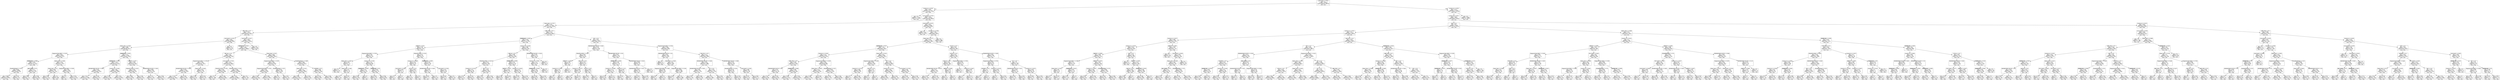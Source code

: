 digraph Tree {
node [shape=box] ;
0 [label="stick_level2 <= 0.614\ngini = 0.5\nsamples = 280896\nvalue = [140192, 140704]\nclass = pos"] ;
1 [label="recency_m <= 0.039\ngini = 0.362\nsamples = 157573\nvalue = [120169, 37404]\nclass = neg"] ;
0 -> 1 [labeldistance=2.5, labelangle=45, headlabel="True"] ;
2 [label="gini = 0.0\nsamples = 12104\nvalue = [0, 12104]\nclass = pos"] ;
1 -> 2 ;
3 [label="cust_group2 <= 0.479\ngini = 0.287\nsamples = 145469\nvalue = [120169, 25300]\nclass = neg"] ;
1 -> 3 ;
4 [label="illness_desc <= 0.735\ngini = 0.231\nsamples = 127260\nvalue = [110324, 16936]\nclass = neg"] ;
3 -> 4 ;
5 [label="被保人年收 <= 0.5\ngini = 0.202\nsamples = 122337\nvalue = [108395, 13942]\nclass = neg"] ;
4 -> 5 ;
6 [label="stick_level2 <= 0.357\ngini = 0.097\nsamples = 66280\nvalue = [62880, 3400]\nclass = neg"] ;
5 -> 6 ;
7 [label="illness_desc <= 0.429\ngini = 0.096\nsamples = 66227\nvalue = [62880, 3347]\nclass = neg"] ;
6 -> 7 ;
8 [label="DiagnosisCode_DESC <= 0.476\ngini = 0.054\nsamples = 29162\nvalue = [28351, 811]\nclass = neg"] ;
7 -> 8 ;
9 [label="累積理賠金額 <= 0.089\ngini = 0.045\nsamples = 27772\nvalue = [27138, 634]\nclass = neg"] ;
8 -> 9 ;
10 [label="BundleSubtype2 <= 0.51\ngini = 0.039\nsamples = 26696\nvalue = [26163, 533]\nclass = neg"] ;
9 -> 10 ;
11 [label="gini = 0.038\nsamples = 26668\nvalue = [26147, 521]\nclass = neg"] ;
10 -> 11 ;
12 [label="gini = 0.49\nsamples = 28\nvalue = [16, 12]\nclass = neg"] ;
10 -> 12 ;
13 [label="被保人總資產 <= 0.5\ngini = 0.17\nsamples = 1076\nvalue = [975, 101]\nclass = neg"] ;
9 -> 13 ;
14 [label="gini = 0.086\nsamples = 713\nvalue = [681, 32]\nclass = neg"] ;
13 -> 14 ;
15 [label="gini = 0.308\nsamples = 363\nvalue = [294, 69]\nclass = neg"] ;
13 -> 15 ;
16 [label="illness_desc <= 0.398\ngini = 0.222\nsamples = 1390\nvalue = [1213, 177]\nclass = neg"] ;
8 -> 16 ;
17 [label="illness_desc <= 0.3\ngini = 0.484\nsamples = 307\nvalue = [181, 126]\nclass = neg"] ;
16 -> 17 ;
18 [label="gini = 0.296\nsamples = 221\nvalue = [181, 40]\nclass = neg"] ;
17 -> 18 ;
19 [label="gini = 0.0\nsamples = 86\nvalue = [0, 86]\nclass = pos"] ;
17 -> 19 ;
20 [label="DiagnosisCode_DESC <= 0.559\ngini = 0.09\nsamples = 1083\nvalue = [1032, 51]\nclass = neg"] ;
16 -> 20 ;
21 [label="gini = 0.0\nsamples = 7\nvalue = [0, 7]\nclass = pos"] ;
20 -> 21 ;
22 [label="gini = 0.078\nsamples = 1076\nvalue = [1032, 44]\nclass = neg"] ;
20 -> 22 ;
23 [label="累積理賠金額 <= 0.052\ngini = 0.127\nsamples = 37065\nvalue = [34529, 2536]\nclass = neg"] ;
7 -> 23 ;
24 [label="累積理賠金額 <= 0.001\ngini = 0.114\nsamples = 34736\nvalue = [32626, 2110]\nclass = neg"] ;
23 -> 24 ;
25 [label="REIMBURSED_YR_TW <= 0.001\ngini = 0.161\nsamples = 14051\nvalue = [12809, 1242]\nclass = neg"] ;
24 -> 25 ;
26 [label="gini = 0.147\nsamples = 13536\nvalue = [12451, 1085]\nclass = neg"] ;
25 -> 26 ;
27 [label="gini = 0.424\nsamples = 515\nvalue = [358, 157]\nclass = neg"] ;
25 -> 27 ;
28 [label="recency_m <= 0.295\ngini = 0.08\nsamples = 20685\nvalue = [19817, 868]\nclass = neg"] ;
24 -> 28 ;
29 [label="gini = 0.138\nsamples = 7329\nvalue = [6783, 546]\nclass = neg"] ;
28 -> 29 ;
30 [label="gini = 0.047\nsamples = 13356\nvalue = [13034, 322]\nclass = neg"] ;
28 -> 30 ;
31 [label="結案月份 <= 0.54\ngini = 0.299\nsamples = 2329\nvalue = [1903, 426]\nclass = neg"] ;
23 -> 31 ;
32 [label="WEALTH_LEVEL <= 0.427\ngini = 0.183\nsamples = 1879\nvalue = [1688, 191]\nclass = neg"] ;
31 -> 32 ;
33 [label="gini = 0.066\nsamples = 1054\nvalue = [1018, 36]\nclass = neg"] ;
32 -> 33 ;
34 [label="gini = 0.305\nsamples = 825\nvalue = [670, 155]\nclass = neg"] ;
32 -> 34 ;
35 [label="REIMBURSED_YR_TW <= 0.001\ngini = 0.499\nsamples = 450\nvalue = [215, 235]\nclass = pos"] ;
31 -> 35 ;
36 [label="gini = 0.23\nsamples = 143\nvalue = [19, 124]\nclass = pos"] ;
35 -> 36 ;
37 [label="gini = 0.462\nsamples = 307\nvalue = [196, 111]\nclass = neg"] ;
35 -> 37 ;
38 [label="gini = 0.0\nsamples = 53\nvalue = [0, 53]\nclass = pos"] ;
6 -> 38 ;
39 [label="stick_level2 <= 0.357\ngini = 0.305\nsamples = 56057\nvalue = [45515, 10542]\nclass = neg"] ;
5 -> 39 ;
40 [label="累積理賠金額 <= 0.022\ngini = 0.297\nsamples = 55604\nvalue = [45515, 10089]\nclass = neg"] ;
39 -> 40 ;
41 [label="REG_his <= 0.5\ngini = 0.26\nsamples = 46617\nvalue = [39448, 7169]\nclass = neg"] ;
40 -> 41 ;
42 [label="DiagnosisCode_DESC <= 0.704\ngini = 0.164\nsamples = 17452\nvalue = [15881, 1571]\nclass = neg"] ;
41 -> 42 ;
43 [label="REIMBURSED_YR_TW <= 0.018\ngini = 0.158\nsamples = 17266\nvalue = [15769, 1497]\nclass = neg"] ;
42 -> 43 ;
44 [label="gini = 0.154\nsamples = 17104\nvalue = [15666, 1438]\nclass = neg"] ;
43 -> 44 ;
45 [label="gini = 0.463\nsamples = 162\nvalue = [103, 59]\nclass = neg"] ;
43 -> 45 ;
46 [label="illness_desc <= 0.428\ngini = 0.479\nsamples = 186\nvalue = [112, 74]\nclass = neg"] ;
42 -> 46 ;
47 [label="gini = 0.306\nsamples = 122\nvalue = [99, 23]\nclass = neg"] ;
46 -> 47 ;
48 [label="gini = 0.324\nsamples = 64\nvalue = [13, 51]\nclass = pos"] ;
46 -> 48 ;
49 [label="cust_group2 <= 0.216\ngini = 0.31\nsamples = 29165\nvalue = [23567, 5598]\nclass = neg"] ;
41 -> 49 ;
50 [label="WEALTH_LEVEL <= 0.56\ngini = 0.191\nsamples = 9332\nvalue = [8333, 999]\nclass = neg"] ;
49 -> 50 ;
51 [label="gini = 0.0\nsamples = 149\nvalue = [0, 149]\nclass = pos"] ;
50 -> 51 ;
52 [label="gini = 0.168\nsamples = 9183\nvalue = [8333, 850]\nclass = neg"] ;
50 -> 52 ;
53 [label="WEALTH_LEVEL <= 0.56\ngini = 0.356\nsamples = 19833\nvalue = [15234, 4599]\nclass = neg"] ;
49 -> 53 ;
54 [label="gini = 0.32\nsamples = 19042\nvalue = [15234, 3808]\nclass = neg"] ;
53 -> 54 ;
55 [label="gini = 0.0\nsamples = 791\nvalue = [0, 791]\nclass = pos"] ;
53 -> 55 ;
56 [label="illness_desc <= 0.43\ngini = 0.439\nsamples = 8987\nvalue = [6067, 2920]\nclass = neg"] ;
40 -> 56 ;
57 [label="DiagnosisCode_DESC <= 0.476\ngini = 0.302\nsamples = 4033\nvalue = [3287, 746]\nclass = neg"] ;
56 -> 57 ;
58 [label="DiagnosisCode_DESC <= 0.45\ngini = 0.28\nsamples = 3924\nvalue = [3263, 661]\nclass = neg"] ;
57 -> 58 ;
59 [label="gini = 0.163\nsamples = 2078\nvalue = [1892, 186]\nclass = neg"] ;
58 -> 59 ;
60 [label="gini = 0.382\nsamples = 1846\nvalue = [1371, 475]\nclass = neg"] ;
58 -> 60 ;
61 [label="BundleSubtype2 <= 0.51\ngini = 0.343\nsamples = 109\nvalue = [24, 85]\nclass = pos"] ;
57 -> 61 ;
62 [label="gini = 0.0\nsamples = 67\nvalue = [0, 67]\nclass = pos"] ;
61 -> 62 ;
63 [label="gini = 0.49\nsamples = 42\nvalue = [24, 18]\nclass = neg"] ;
61 -> 63 ;
64 [label="BundleSubtype2 <= 0.499\ngini = 0.493\nsamples = 4954\nvalue = [2780, 2174]\nclass = neg"] ;
56 -> 64 ;
65 [label="illness_desc <= 0.52\ngini = 0.5\nsamples = 3969\nvalue = [2033, 1936]\nclass = neg"] ;
64 -> 65 ;
66 [label="gini = 0.491\nsamples = 3347\nvalue = [1902, 1445]\nclass = neg"] ;
65 -> 66 ;
67 [label="gini = 0.333\nsamples = 622\nvalue = [131, 491]\nclass = pos"] ;
65 -> 67 ;
68 [label="GENDER <= 0.5\ngini = 0.366\nsamples = 985\nvalue = [747, 238]\nclass = neg"] ;
64 -> 68 ;
69 [label="gini = 0.232\nsamples = 499\nvalue = [432, 67]\nclass = neg"] ;
68 -> 69 ;
70 [label="gini = 0.456\nsamples = 486\nvalue = [315, 171]\nclass = neg"] ;
68 -> 70 ;
71 [label="gini = 0.0\nsamples = 453\nvalue = [0, 453]\nclass = pos"] ;
39 -> 71 ;
72 [label="被保人年收 <= 0.5\ngini = 0.477\nsamples = 4923\nvalue = [1929, 2994]\nclass = pos"] ;
4 -> 72 ;
73 [label="累積理賠金額 <= 0.007\ngini = 0.418\nsamples = 1599\nvalue = [1123, 476]\nclass = neg"] ;
72 -> 73 ;
74 [label="結案月份 <= 0.54\ngini = 0.192\nsamples = 752\nvalue = [671, 81]\nclass = neg"] ;
73 -> 74 ;
75 [label="DiagnosisCode_DESC <= 0.704\ngini = 0.138\nsamples = 671\nvalue = [621, 50]\nclass = neg"] ;
74 -> 75 ;
76 [label="illness_desc <= 0.815\ngini = 0.494\nsamples = 27\nvalue = [15, 12]\nclass = neg"] ;
75 -> 76 ;
77 [label="gini = 0.0\nsamples = 12\nvalue = [12, 0]\nclass = neg"] ;
76 -> 77 ;
78 [label="illness_desc <= 0.86\ngini = 0.32\nsamples = 15\nvalue = [3, 12]\nclass = pos"] ;
76 -> 78 ;
79 [label="gini = 0.0\nsamples = 10\nvalue = [0, 10]\nclass = pos"] ;
78 -> 79 ;
80 [label="gini = 0.48\nsamples = 5\nvalue = [3, 2]\nclass = neg"] ;
78 -> 80 ;
81 [label="recency_m <= 0.156\ngini = 0.111\nsamples = 644\nvalue = [606, 38]\nclass = neg"] ;
75 -> 81 ;
82 [label="累積理賠金額 <= 0.007\ngini = 0.251\nsamples = 170\nvalue = [145, 25]\nclass = neg"] ;
81 -> 82 ;
83 [label="gini = 0.244\nsamples = 169\nvalue = [145, 24]\nclass = neg"] ;
82 -> 83 ;
84 [label="gini = 0.0\nsamples = 1\nvalue = [0, 1]\nclass = pos"] ;
82 -> 84 ;
85 [label="累積理賠金額 <= 0.0\ngini = 0.053\nsamples = 474\nvalue = [461, 13]\nclass = neg"] ;
81 -> 85 ;
86 [label="gini = 0.204\nsamples = 26\nvalue = [23, 3]\nclass = neg"] ;
85 -> 86 ;
87 [label="gini = 0.044\nsamples = 448\nvalue = [438, 10]\nclass = neg"] ;
85 -> 87 ;
88 [label="WEALTH_LEVEL <= 0.322\ngini = 0.472\nsamples = 81\nvalue = [50, 31]\nclass = neg"] ;
74 -> 88 ;
89 [label="recency_m <= 0.049\ngini = 0.145\nsamples = 38\nvalue = [35, 3]\nclass = neg"] ;
88 -> 89 ;
90 [label="stick_level2 <= 0.281\ngini = 0.444\nsamples = 3\nvalue = [1, 2]\nclass = pos"] ;
89 -> 90 ;
91 [label="gini = 0.0\nsamples = 2\nvalue = [0, 2]\nclass = pos"] ;
90 -> 91 ;
92 [label="gini = 0.0\nsamples = 1\nvalue = [1, 0]\nclass = neg"] ;
90 -> 92 ;
93 [label="ILP_his <= 0.5\ngini = 0.056\nsamples = 35\nvalue = [34, 1]\nclass = neg"] ;
89 -> 93 ;
94 [label="gini = 0.0\nsamples = 30\nvalue = [30, 0]\nclass = neg"] ;
93 -> 94 ;
95 [label="gini = 0.32\nsamples = 5\nvalue = [4, 1]\nclass = neg"] ;
93 -> 95 ;
96 [label="累積理賠金額 <= 0.005\ngini = 0.454\nsamples = 43\nvalue = [15, 28]\nclass = pos"] ;
88 -> 96 ;
97 [label="REIMBURSED_YR_TW <= 0.001\ngini = 0.26\nsamples = 13\nvalue = [11, 2]\nclass = neg"] ;
96 -> 97 ;
98 [label="gini = 0.444\nsamples = 3\nvalue = [1, 2]\nclass = pos"] ;
97 -> 98 ;
99 [label="gini = 0.0\nsamples = 10\nvalue = [10, 0]\nclass = neg"] ;
97 -> 99 ;
100 [label="stick_level2 <= 0.236\ngini = 0.231\nsamples = 30\nvalue = [4, 26]\nclass = pos"] ;
96 -> 100 ;
101 [label="gini = 0.444\nsamples = 6\nvalue = [4, 2]\nclass = neg"] ;
100 -> 101 ;
102 [label="gini = 0.0\nsamples = 24\nvalue = [0, 24]\nclass = pos"] ;
100 -> 102 ;
103 [label="recency_m <= 0.439\ngini = 0.498\nsamples = 847\nvalue = [452, 395]\nclass = neg"] ;
73 -> 103 ;
104 [label="AHb_his <= 0.5\ngini = 0.499\nsamples = 736\nvalue = [350, 386]\nclass = pos"] ;
103 -> 104 ;
105 [label="WEALTH_LEVEL <= 0.322\ngini = 0.477\nsamples = 564\nvalue = [222, 342]\nclass = pos"] ;
104 -> 105 ;
106 [label="recency_m <= 0.119\ngini = 0.47\nsamples = 138\nvalue = [86, 52]\nclass = neg"] ;
105 -> 106 ;
107 [label="gini = 0.457\nsamples = 51\nvalue = [18, 33]\nclass = pos"] ;
106 -> 107 ;
108 [label="gini = 0.341\nsamples = 87\nvalue = [68, 19]\nclass = neg"] ;
106 -> 108 ;
109 [label="REG <= 0.5\ngini = 0.435\nsamples = 426\nvalue = [136, 290]\nclass = pos"] ;
105 -> 109 ;
110 [label="gini = 0.491\nsamples = 122\nvalue = [69, 53]\nclass = neg"] ;
109 -> 110 ;
111 [label="gini = 0.344\nsamples = 304\nvalue = [67, 237]\nclass = pos"] ;
109 -> 111 ;
112 [label="累積理賠次數 <= 0.009\ngini = 0.381\nsamples = 172\nvalue = [128, 44]\nclass = neg"] ;
104 -> 112 ;
113 [label="結案月份 <= 0.54\ngini = 0.219\nsamples = 88\nvalue = [77, 11]\nclass = neg"] ;
112 -> 113 ;
114 [label="gini = 0.189\nsamples = 85\nvalue = [76, 9]\nclass = neg"] ;
113 -> 114 ;
115 [label="gini = 0.444\nsamples = 3\nvalue = [1, 2]\nclass = pos"] ;
113 -> 115 ;
116 [label="recency_m <= 0.052\ngini = 0.477\nsamples = 84\nvalue = [51, 33]\nclass = neg"] ;
112 -> 116 ;
117 [label="gini = 0.298\nsamples = 11\nvalue = [2, 9]\nclass = pos"] ;
116 -> 117 ;
118 [label="gini = 0.441\nsamples = 73\nvalue = [49, 24]\nclass = neg"] ;
116 -> 118 ;
119 [label="REIMBURSED_YR_TW <= 0.014\ngini = 0.149\nsamples = 111\nvalue = [102, 9]\nclass = neg"] ;
103 -> 119 ;
120 [label="ternure_m <= 0.604\ngini = 0.12\nsamples = 109\nvalue = [102, 7]\nclass = neg"] ;
119 -> 120 ;
121 [label="累積理賠次數 <= 0.026\ngini = 0.105\nsamples = 108\nvalue = [102, 6]\nclass = neg"] ;
120 -> 121 ;
122 [label="gini = 0.063\nsamples = 92\nvalue = [89, 3]\nclass = neg"] ;
121 -> 122 ;
123 [label="gini = 0.305\nsamples = 16\nvalue = [13, 3]\nclass = neg"] ;
121 -> 123 ;
124 [label="gini = 0.0\nsamples = 1\nvalue = [0, 1]\nclass = pos"] ;
120 -> 124 ;
125 [label="gini = 0.0\nsamples = 2\nvalue = [0, 2]\nclass = pos"] ;
119 -> 125 ;
126 [label="AHc <= 0.5\ngini = 0.367\nsamples = 3324\nvalue = [806, 2518]\nclass = pos"] ;
72 -> 126 ;
127 [label="REIMBURSED_YR_TW <= 0.001\ngini = 0.476\nsamples = 225\nvalue = [137, 88]\nclass = neg"] ;
126 -> 127 ;
128 [label="WEALTH_LEVEL <= 0.427\ngini = 0.346\nsamples = 81\nvalue = [18, 63]\nclass = pos"] ;
127 -> 128 ;
129 [label="結案月份 <= 0.538\ngini = 0.298\nsamples = 11\nvalue = [9, 2]\nclass = neg"] ;
128 -> 129 ;
130 [label="recency_m <= 0.487\ngini = 0.18\nsamples = 10\nvalue = [9, 1]\nclass = neg"] ;
129 -> 130 ;
131 [label="gini = 0.0\nsamples = 9\nvalue = [9, 0]\nclass = neg"] ;
130 -> 131 ;
132 [label="gini = 0.0\nsamples = 1\nvalue = [0, 1]\nclass = pos"] ;
130 -> 132 ;
133 [label="gini = 0.0\nsamples = 1\nvalue = [0, 1]\nclass = pos"] ;
129 -> 133 ;
134 [label="REG_his <= 0.5\ngini = 0.224\nsamples = 70\nvalue = [9, 61]\nclass = pos"] ;
128 -> 134 ;
135 [label="recency_m <= 0.157\ngini = 0.036\nsamples = 55\nvalue = [1, 54]\nclass = pos"] ;
134 -> 135 ;
136 [label="gini = 0.0\nsamples = 49\nvalue = [0, 49]\nclass = pos"] ;
135 -> 136 ;
137 [label="gini = 0.278\nsamples = 6\nvalue = [1, 5]\nclass = pos"] ;
135 -> 137 ;
138 [label="ILP_his <= 0.5\ngini = 0.498\nsamples = 15\nvalue = [8, 7]\nclass = neg"] ;
134 -> 138 ;
139 [label="gini = 0.463\nsamples = 11\nvalue = [4, 7]\nclass = pos"] ;
138 -> 139 ;
140 [label="gini = 0.0\nsamples = 4\nvalue = [4, 0]\nclass = neg"] ;
138 -> 140 ;
141 [label="REIMBURSED_YR_TW <= 0.01\ngini = 0.287\nsamples = 144\nvalue = [119, 25]\nclass = neg"] ;
127 -> 141 ;
142 [label="累積理賠次數 <= 0.026\ngini = 0.199\nsamples = 125\nvalue = [111, 14]\nclass = neg"] ;
141 -> 142 ;
143 [label="recency_m <= 0.089\ngini = 0.172\nsamples = 116\nvalue = [105, 11]\nclass = neg"] ;
142 -> 143 ;
144 [label="gini = 0.278\nsamples = 36\nvalue = [30, 6]\nclass = neg"] ;
143 -> 144 ;
145 [label="gini = 0.117\nsamples = 80\nvalue = [75, 5]\nclass = neg"] ;
143 -> 145 ;
146 [label="DIGI_FLG <= 0.5\ngini = 0.444\nsamples = 9\nvalue = [6, 3]\nclass = neg"] ;
142 -> 146 ;
147 [label="gini = 0.245\nsamples = 7\nvalue = [6, 1]\nclass = neg"] ;
146 -> 147 ;
148 [label="gini = 0.0\nsamples = 2\nvalue = [0, 2]\nclass = pos"] ;
146 -> 148 ;
149 [label="REIMBURSED_YR_TW <= 0.014\ngini = 0.488\nsamples = 19\nvalue = [8, 11]\nclass = pos"] ;
141 -> 149 ;
150 [label="REIMBURSED_YR_TW <= 0.011\ngini = 0.43\nsamples = 16\nvalue = [5, 11]\nclass = pos"] ;
149 -> 150 ;
151 [label="gini = 0.48\nsamples = 5\nvalue = [3, 2]\nclass = neg"] ;
150 -> 151 ;
152 [label="gini = 0.298\nsamples = 11\nvalue = [2, 9]\nclass = pos"] ;
150 -> 152 ;
153 [label="gini = 0.0\nsamples = 3\nvalue = [3, 0]\nclass = neg"] ;
149 -> 153 ;
154 [label="DiagnosisCode_DESC <= 0.704\ngini = 0.339\nsamples = 3099\nvalue = [669, 2430]\nclass = pos"] ;
126 -> 154 ;
155 [label="REIMBURSED_YR_TW <= 0.0\ngini = 0.051\nsamples = 495\nvalue = [13, 482]\nclass = pos"] ;
154 -> 155 ;
156 [label="gini = 0.0\nsamples = 8\nvalue = [8, 0]\nclass = neg"] ;
155 -> 156 ;
157 [label="illness_desc <= 0.826\ngini = 0.02\nsamples = 487\nvalue = [5, 482]\nclass = pos"] ;
155 -> 157 ;
158 [label="DiagnosisCode_DESC <= 0.399\ngini = 0.188\nsamples = 38\nvalue = [4, 34]\nclass = pos"] ;
157 -> 158 ;
159 [label="gini = 0.49\nsamples = 7\nvalue = [4, 3]\nclass = neg"] ;
158 -> 159 ;
160 [label="gini = 0.0\nsamples = 31\nvalue = [0, 31]\nclass = pos"] ;
158 -> 160 ;
161 [label="DiagnosisCode_DESC <= 0.165\ngini = 0.004\nsamples = 449\nvalue = [1, 448]\nclass = pos"] ;
157 -> 161 ;
162 [label="gini = 0.444\nsamples = 3\nvalue = [1, 2]\nclass = pos"] ;
161 -> 162 ;
163 [label="gini = 0.0\nsamples = 446\nvalue = [0, 446]\nclass = pos"] ;
161 -> 163 ;
164 [label="DIGI_FLG <= 0.5\ngini = 0.377\nsamples = 2604\nvalue = [656, 1948]\nclass = pos"] ;
154 -> 164 ;
165 [label="REIMBURSED_YR_TW <= 0.004\ngini = 0.357\nsamples = 2466\nvalue = [573, 1893]\nclass = pos"] ;
164 -> 165 ;
166 [label="REIMBURSED_YR_TW <= 0.001\ngini = 0.49\nsamples = 305\nvalue = [131, 174]\nclass = pos"] ;
165 -> 166 ;
167 [label="gini = 0.351\nsamples = 150\nvalue = [34, 116]\nclass = pos"] ;
166 -> 167 ;
168 [label="gini = 0.468\nsamples = 155\nvalue = [97, 58]\nclass = neg"] ;
166 -> 168 ;
169 [label="ILP <= 0.5\ngini = 0.325\nsamples = 2161\nvalue = [442, 1719]\nclass = pos"] ;
165 -> 169 ;
170 [label="gini = 0.31\nsamples = 2100\nvalue = [403, 1697]\nclass = pos"] ;
169 -> 170 ;
171 [label="gini = 0.461\nsamples = 61\nvalue = [39, 22]\nclass = neg"] ;
169 -> 171 ;
172 [label="REIMBURSED_YR_TW <= 0.006\ngini = 0.479\nsamples = 138\nvalue = [83, 55]\nclass = neg"] ;
164 -> 172 ;
173 [label="BundleSubtype2 <= 0.319\ngini = 0.219\nsamples = 48\nvalue = [42, 6]\nclass = neg"] ;
172 -> 173 ;
174 [label="gini = 0.0\nsamples = 2\nvalue = [0, 2]\nclass = pos"] ;
173 -> 174 ;
175 [label="gini = 0.159\nsamples = 46\nvalue = [42, 4]\nclass = neg"] ;
173 -> 175 ;
176 [label="stick_level2 <= 0.281\ngini = 0.496\nsamples = 90\nvalue = [41, 49]\nclass = pos"] ;
172 -> 176 ;
177 [label="gini = 0.367\nsamples = 33\nvalue = [25, 8]\nclass = neg"] ;
176 -> 177 ;
178 [label="gini = 0.404\nsamples = 57\nvalue = [16, 41]\nclass = pos"] ;
176 -> 178 ;
179 [label="stick_level2 <= 0.357\ngini = 0.497\nsamples = 18209\nvalue = [9845, 8364]\nclass = neg"] ;
3 -> 179 ;
180 [label="gini = 0.0\nsamples = 4791\nvalue = [0, 4791]\nclass = pos"] ;
179 -> 180 ;
181 [label="recency_m <= 0.199\ngini = 0.391\nsamples = 13418\nvalue = [9845, 3573]\nclass = neg"] ;
179 -> 181 ;
182 [label="illness_desc <= 0.72\ngini = 0.352\nsamples = 12750\nvalue = [9845, 2905]\nclass = neg"] ;
181 -> 182 ;
183 [label="累積理賠金額 <= 0.017\ngini = 0.33\nsamples = 12207\nvalue = [9662, 2545]\nclass = neg"] ;
182 -> 183 ;
184 [label="ternure_m <= 0.444\ngini = 0.274\nsamples = 9343\nvalue = [7810, 1533]\nclass = neg"] ;
183 -> 184 ;
185 [label="被保人年收 <= 0.5\ngini = 0.349\nsamples = 4145\nvalue = [3212, 933]\nclass = neg"] ;
184 -> 185 ;
186 [label="REIMBURSED_YR_TW <= 0.0\ngini = 0.121\nsamples = 770\nvalue = [720, 50]\nclass = neg"] ;
185 -> 186 ;
187 [label="gini = 0.24\nsamples = 186\nvalue = [160, 26]\nclass = neg"] ;
186 -> 187 ;
188 [label="gini = 0.079\nsamples = 584\nvalue = [560, 24]\nclass = neg"] ;
186 -> 188 ;
189 [label="累積理賠次數 <= 0.009\ngini = 0.386\nsamples = 3375\nvalue = [2492, 883]\nclass = neg"] ;
185 -> 189 ;
190 [label="gini = 0.294\nsamples = 1742\nvalue = [1430, 312]\nclass = neg"] ;
189 -> 190 ;
191 [label="gini = 0.455\nsamples = 1633\nvalue = [1062, 571]\nclass = neg"] ;
189 -> 191 ;
192 [label="DiagnosisCode_DESC <= 0.476\ngini = 0.204\nsamples = 5198\nvalue = [4598, 600]\nclass = neg"] ;
184 -> 192 ;
193 [label="illness_desc <= 0.592\ngini = 0.122\nsamples = 2442\nvalue = [2283, 159]\nclass = neg"] ;
192 -> 193 ;
194 [label="gini = 0.108\nsamples = 2345\nvalue = [2211, 134]\nclass = neg"] ;
193 -> 194 ;
195 [label="gini = 0.383\nsamples = 97\nvalue = [72, 25]\nclass = neg"] ;
193 -> 195 ;
196 [label="BundleSubtype2 <= 0.51\ngini = 0.269\nsamples = 2756\nvalue = [2315, 441]\nclass = neg"] ;
192 -> 196 ;
197 [label="gini = 0.392\nsamples = 101\nvalue = [27, 74]\nclass = pos"] ;
196 -> 197 ;
198 [label="gini = 0.238\nsamples = 2655\nvalue = [2288, 367]\nclass = neg"] ;
196 -> 198 ;
199 [label="illness_desc <= 0.331\ngini = 0.457\nsamples = 2864\nvalue = [1852, 1012]\nclass = neg"] ;
183 -> 199 ;
200 [label="DiagnosisCode_DESC <= 0.536\ngini = 0.284\nsamples = 618\nvalue = [512, 106]\nclass = neg"] ;
199 -> 200 ;
201 [label="ternure_m <= 0.123\ngini = 0.268\nsamples = 608\nvalue = [511, 97]\nclass = neg"] ;
200 -> 201 ;
202 [label="gini = 0.0\nsamples = 5\nvalue = [0, 5]\nclass = pos"] ;
201 -> 202 ;
203 [label="gini = 0.259\nsamples = 603\nvalue = [511, 92]\nclass = neg"] ;
201 -> 203 ;
204 [label="SIN_his <= 0.5\ngini = 0.18\nsamples = 10\nvalue = [1, 9]\nclass = pos"] ;
200 -> 204 ;
205 [label="gini = 0.0\nsamples = 9\nvalue = [0, 9]\nclass = pos"] ;
204 -> 205 ;
206 [label="gini = 0.0\nsamples = 1\nvalue = [1, 0]\nclass = neg"] ;
204 -> 206 ;
207 [label="ILP <= 0.5\ngini = 0.481\nsamples = 2246\nvalue = [1340, 906]\nclass = neg"] ;
199 -> 207 ;
208 [label="recency_m <= 0.103\ngini = 0.497\nsamples = 1680\nvalue = [906, 774]\nclass = neg"] ;
207 -> 208 ;
209 [label="gini = 0.492\nsamples = 949\nvalue = [415, 534]\nclass = pos"] ;
208 -> 209 ;
210 [label="gini = 0.441\nsamples = 731\nvalue = [491, 240]\nclass = neg"] ;
208 -> 210 ;
211 [label="cust_group2 <= 0.763\ngini = 0.358\nsamples = 566\nvalue = [434, 132]\nclass = neg"] ;
207 -> 211 ;
212 [label="gini = 0.495\nsamples = 213\nvalue = [117, 96]\nclass = neg"] ;
211 -> 212 ;
213 [label="gini = 0.183\nsamples = 353\nvalue = [317, 36]\nclass = neg"] ;
211 -> 213 ;
214 [label="ILP_his <= 0.5\ngini = 0.447\nsamples = 543\nvalue = [183, 360]\nclass = pos"] ;
182 -> 214 ;
215 [label="SIN_his <= 0.5\ngini = 0.331\nsamples = 363\nvalue = [76, 287]\nclass = pos"] ;
214 -> 215 ;
216 [label="AHd_his <= 0.5\ngini = 0.294\nsamples = 341\nvalue = [61, 280]\nclass = pos"] ;
215 -> 216 ;
217 [label="REIMBURSED_YR_TW <= 0.013\ngini = 0.27\nsamples = 330\nvalue = [53, 277]\nclass = pos"] ;
216 -> 217 ;
218 [label="gini = 0.357\nsamples = 185\nvalue = [43, 142]\nclass = pos"] ;
217 -> 218 ;
219 [label="gini = 0.128\nsamples = 145\nvalue = [10, 135]\nclass = pos"] ;
217 -> 219 ;
220 [label="結案月份 <= 0.506\ngini = 0.397\nsamples = 11\nvalue = [8, 3]\nclass = neg"] ;
216 -> 220 ;
221 [label="gini = 0.0\nsamples = 8\nvalue = [8, 0]\nclass = neg"] ;
220 -> 221 ;
222 [label="gini = 0.0\nsamples = 3\nvalue = [0, 3]\nclass = pos"] ;
220 -> 222 ;
223 [label="DiagnosisCode_DESC <= 0.704\ngini = 0.434\nsamples = 22\nvalue = [15, 7]\nclass = neg"] ;
215 -> 223 ;
224 [label="gini = 0.0\nsamples = 5\nvalue = [0, 5]\nclass = pos"] ;
223 -> 224 ;
225 [label="recency_m <= 0.047\ngini = 0.208\nsamples = 17\nvalue = [15, 2]\nclass = neg"] ;
223 -> 225 ;
226 [label="gini = 0.0\nsamples = 1\nvalue = [0, 1]\nclass = pos"] ;
225 -> 226 ;
227 [label="gini = 0.117\nsamples = 16\nvalue = [15, 1]\nclass = neg"] ;
225 -> 227 ;
228 [label="REIMBURSED_YR_TW <= 0.005\ngini = 0.482\nsamples = 180\nvalue = [107, 73]\nclass = neg"] ;
214 -> 228 ;
229 [label="DiagnosisCode_DESC <= 0.704\ngini = 0.198\nsamples = 45\nvalue = [40, 5]\nclass = neg"] ;
228 -> 229 ;
230 [label="GENDER <= 0.5\ngini = 0.5\nsamples = 6\nvalue = [3, 3]\nclass = neg"] ;
229 -> 230 ;
231 [label="gini = 0.0\nsamples = 3\nvalue = [3, 0]\nclass = neg"] ;
230 -> 231 ;
232 [label="gini = 0.0\nsamples = 3\nvalue = [0, 3]\nclass = pos"] ;
230 -> 232 ;
233 [label="ternure_m <= 0.216\ngini = 0.097\nsamples = 39\nvalue = [37, 2]\nclass = neg"] ;
229 -> 233 ;
234 [label="gini = 0.0\nsamples = 1\nvalue = [0, 1]\nclass = pos"] ;
233 -> 234 ;
235 [label="gini = 0.051\nsamples = 38\nvalue = [37, 1]\nclass = neg"] ;
233 -> 235 ;
236 [label="ILP <= 0.5\ngini = 0.5\nsamples = 135\nvalue = [67, 68]\nclass = pos"] ;
228 -> 236 ;
237 [label="REIMBURSED_YR_TW <= 0.01\ngini = 0.455\nsamples = 77\nvalue = [27, 50]\nclass = pos"] ;
236 -> 237 ;
238 [label="gini = 0.334\nsamples = 52\nvalue = [11, 41]\nclass = pos"] ;
237 -> 238 ;
239 [label="gini = 0.461\nsamples = 25\nvalue = [16, 9]\nclass = neg"] ;
237 -> 239 ;
240 [label="recency_m <= 0.073\ngini = 0.428\nsamples = 58\nvalue = [40, 18]\nclass = neg"] ;
236 -> 240 ;
241 [label="gini = 0.488\nsamples = 19\nvalue = [8, 11]\nclass = pos"] ;
240 -> 241 ;
242 [label="gini = 0.295\nsamples = 39\nvalue = [32, 7]\nclass = neg"] ;
240 -> 242 ;
243 [label="gini = 0.0\nsamples = 668\nvalue = [0, 668]\nclass = pos"] ;
181 -> 243 ;
244 [label="recency_m <= 0.039\ngini = 0.272\nsamples = 123323\nvalue = [20023, 103300]\nclass = pos"] ;
0 -> 244 [labeldistance=2.5, labelangle=-45, headlabel="False"] ;
245 [label="recency_m <= 0.031\ngini = 0.345\nsamples = 90261\nvalue = [20023, 70238]\nclass = pos"] ;
244 -> 245 ;
246 [label="AHd <= 0.5\ngini = 0.25\nsamples = 76434\nvalue = [11193, 65241]\nclass = pos"] ;
245 -> 246 ;
247 [label="ternure_m <= 0.021\ngini = 0.23\nsamples = 72280\nvalue = [9562, 62718]\nclass = pos"] ;
246 -> 247 ;
248 [label="recency_m <= 0.017\ngini = 0.496\nsamples = 2026\nvalue = [919, 1107]\nclass = pos"] ;
247 -> 248 ;
249 [label="ternure_m <= 0.013\ngini = 0.425\nsamples = 1255\nvalue = [385, 870]\nclass = pos"] ;
248 -> 249 ;
250 [label="結案月份 <= 0.506\ngini = 0.499\nsamples = 657\nvalue = [342, 315]\nclass = neg"] ;
249 -> 250 ;
251 [label="DiagnosisCode_DESC <= 0.366\ngini = 0.12\nsamples = 125\nvalue = [8, 117]\nclass = pos"] ;
250 -> 251 ;
252 [label="illness_desc <= 0.43\ngini = 0.48\nsamples = 10\nvalue = [4, 6]\nclass = pos"] ;
251 -> 252 ;
253 [label="gini = 0.0\nsamples = 3\nvalue = [3, 0]\nclass = neg"] ;
252 -> 253 ;
254 [label="gini = 0.245\nsamples = 7\nvalue = [1, 6]\nclass = pos"] ;
252 -> 254 ;
255 [label="累積理賠金額 <= 0.012\ngini = 0.067\nsamples = 115\nvalue = [4, 111]\nclass = pos"] ;
251 -> 255 ;
256 [label="gini = 0.051\nsamples = 114\nvalue = [3, 111]\nclass = pos"] ;
255 -> 256 ;
257 [label="gini = 0.0\nsamples = 1\nvalue = [1, 0]\nclass = neg"] ;
255 -> 257 ;
258 [label="結案月份 <= 0.522\ngini = 0.467\nsamples = 532\nvalue = [334, 198]\nclass = neg"] ;
250 -> 258 ;
259 [label="recency_m <= 0.007\ngini = 0.344\nsamples = 286\nvalue = [223, 63]\nclass = neg"] ;
258 -> 259 ;
260 [label="gini = 0.497\nsamples = 48\nvalue = [26, 22]\nclass = neg"] ;
259 -> 260 ;
261 [label="gini = 0.285\nsamples = 238\nvalue = [197, 41]\nclass = neg"] ;
259 -> 261 ;
262 [label="具生故保險金受益人 <= 0.5\ngini = 0.495\nsamples = 246\nvalue = [111, 135]\nclass = pos"] ;
258 -> 262 ;
263 [label="gini = 0.342\nsamples = 64\nvalue = [50, 14]\nclass = neg"] ;
262 -> 263 ;
264 [label="gini = 0.446\nsamples = 182\nvalue = [61, 121]\nclass = pos"] ;
262 -> 264 ;
265 [label="AHa <= 0.5\ngini = 0.133\nsamples = 598\nvalue = [43, 555]\nclass = pos"] ;
249 -> 265 ;
266 [label="gini = 0.0\nsamples = 6\nvalue = [6, 0]\nclass = neg"] ;
265 -> 266 ;
267 [label="結案月份 <= 0.503\ngini = 0.117\nsamples = 592\nvalue = [37, 555]\nclass = pos"] ;
265 -> 267 ;
268 [label="AHd_his <= 0.5\ngini = 0.032\nsamples = 304\nvalue = [5, 299]\nclass = pos"] ;
267 -> 268 ;
269 [label="gini = 0.026\nsamples = 303\nvalue = [4, 299]\nclass = pos"] ;
268 -> 269 ;
270 [label="gini = 0.0\nsamples = 1\nvalue = [1, 0]\nclass = neg"] ;
268 -> 270 ;
271 [label="累積理賠次數 <= 0.043\ngini = 0.198\nsamples = 288\nvalue = [32, 256]\nclass = pos"] ;
267 -> 271 ;
272 [label="gini = 0.188\nsamples = 286\nvalue = [30, 256]\nclass = pos"] ;
271 -> 272 ;
273 [label="gini = 0.0\nsamples = 2\nvalue = [2, 0]\nclass = neg"] ;
271 -> 273 ;
274 [label="結案月份 <= 0.481\ngini = 0.426\nsamples = 771\nvalue = [534, 237]\nclass = neg"] ;
248 -> 274 ;
275 [label="gini = 0.0\nsamples = 29\nvalue = [0, 29]\nclass = pos"] ;
274 -> 275 ;
276 [label="stick_level2 <= 0.819\ngini = 0.403\nsamples = 742\nvalue = [534, 208]\nclass = neg"] ;
274 -> 276 ;
277 [label="illness_desc <= 0.428\ngini = 0.389\nsamples = 726\nvalue = [534, 192]\nclass = neg"] ;
276 -> 277 ;
278 [label="被保人總資產 <= 0.5\ngini = 0.21\nsamples = 210\nvalue = [185, 25]\nclass = neg"] ;
277 -> 278 ;
279 [label="gini = 0.176\nsamples = 205\nvalue = [185, 20]\nclass = neg"] ;
278 -> 279 ;
280 [label="gini = 0.0\nsamples = 5\nvalue = [0, 5]\nclass = pos"] ;
278 -> 280 ;
281 [label="具生故保險金受益人 <= 0.5\ngini = 0.438\nsamples = 516\nvalue = [349, 167]\nclass = neg"] ;
277 -> 281 ;
282 [label="gini = 0.236\nsamples = 176\nvalue = [152, 24]\nclass = neg"] ;
281 -> 282 ;
283 [label="gini = 0.487\nsamples = 340\nvalue = [197, 143]\nclass = neg"] ;
281 -> 283 ;
284 [label="gini = 0.0\nsamples = 16\nvalue = [0, 16]\nclass = pos"] ;
276 -> 284 ;
285 [label="DIGI_FLG <= 0.5\ngini = 0.216\nsamples = 70254\nvalue = [8643, 61611]\nclass = pos"] ;
247 -> 285 ;
286 [label="AHa <= 0.5\ngini = 0.201\nsamples = 67281\nvalue = [7607, 59674]\nclass = pos"] ;
285 -> 286 ;
287 [label="REIMBURSED_YR_TW <= 0.018\ngini = 0.472\nsamples = 543\nvalue = [336, 207]\nclass = neg"] ;
286 -> 287 ;
288 [label="GENDER <= 0.5\ngini = 0.427\nsamples = 470\nvalue = [325, 145]\nclass = neg"] ;
287 -> 288 ;
289 [label="累積理賠次數 <= 0.078\ngini = 0.363\nsamples = 231\nvalue = [176, 55]\nclass = neg"] ;
288 -> 289 ;
290 [label="gini = 0.345\nsamples = 221\nvalue = [172, 49]\nclass = neg"] ;
289 -> 290 ;
291 [label="gini = 0.48\nsamples = 10\nvalue = [4, 6]\nclass = pos"] ;
289 -> 291 ;
292 [label="ternure_m <= 0.565\ngini = 0.47\nsamples = 239\nvalue = [149, 90]\nclass = neg"] ;
288 -> 292 ;
293 [label="gini = 0.455\nsamples = 223\nvalue = [145, 78]\nclass = neg"] ;
292 -> 293 ;
294 [label="gini = 0.375\nsamples = 16\nvalue = [4, 12]\nclass = pos"] ;
292 -> 294 ;
295 [label="被保人總資產 <= 0.5\ngini = 0.256\nsamples = 73\nvalue = [11, 62]\nclass = pos"] ;
287 -> 295 ;
296 [label="REIMBURSED_YR_TW <= 0.03\ngini = 0.42\nsamples = 10\nvalue = [7, 3]\nclass = neg"] ;
295 -> 296 ;
297 [label="gini = 0.375\nsamples = 4\nvalue = [1, 3]\nclass = pos"] ;
296 -> 297 ;
298 [label="gini = 0.0\nsamples = 6\nvalue = [6, 0]\nclass = neg"] ;
296 -> 298 ;
299 [label="DiagnosisCode_DESC <= 0.536\ngini = 0.119\nsamples = 63\nvalue = [4, 59]\nclass = pos"] ;
295 -> 299 ;
300 [label="gini = 0.033\nsamples = 59\nvalue = [1, 58]\nclass = pos"] ;
299 -> 300 ;
301 [label="gini = 0.375\nsamples = 4\nvalue = [3, 1]\nclass = neg"] ;
299 -> 301 ;
302 [label="DiagnosisCode_DESC <= 0.412\ngini = 0.194\nsamples = 66738\nvalue = [7271, 59467]\nclass = pos"] ;
286 -> 302 ;
303 [label="illness_desc <= 0.451\ngini = 0.346\nsamples = 8810\nvalue = [1963, 6847]\nclass = pos"] ;
302 -> 303 ;
304 [label="SIN_his <= 0.5\ngini = 0.419\nsamples = 5806\nvalue = [1731, 4075]\nclass = pos"] ;
303 -> 304 ;
305 [label="gini = 0.383\nsamples = 4908\nvalue = [1268, 3640]\nclass = pos"] ;
304 -> 305 ;
306 [label="gini = 0.5\nsamples = 898\nvalue = [463, 435]\nclass = neg"] ;
304 -> 306 ;
307 [label="illness_desc <= 0.503\ngini = 0.143\nsamples = 3004\nvalue = [232, 2772]\nclass = pos"] ;
303 -> 307 ;
308 [label="gini = 0.25\nsamples = 1368\nvalue = [200, 1168]\nclass = pos"] ;
307 -> 308 ;
309 [label="gini = 0.038\nsamples = 1636\nvalue = [32, 1604]\nclass = pos"] ;
307 -> 309 ;
310 [label="SIN <= 0.5\ngini = 0.166\nsamples = 57928\nvalue = [5308, 52620]\nclass = pos"] ;
302 -> 310 ;
311 [label="ILP <= 0.5\ngini = 0.143\nsamples = 50219\nvalue = [3885, 46334]\nclass = pos"] ;
310 -> 311 ;
312 [label="gini = 0.133\nsamples = 48441\nvalue = [3475, 44966]\nclass = pos"] ;
311 -> 312 ;
313 [label="gini = 0.355\nsamples = 1778\nvalue = [410, 1368]\nclass = pos"] ;
311 -> 313 ;
314 [label="被保人年收 <= 0.5\ngini = 0.301\nsamples = 7709\nvalue = [1423, 6286]\nclass = pos"] ;
310 -> 314 ;
315 [label="gini = 0.463\nsamples = 922\nvalue = [336, 586]\nclass = pos"] ;
314 -> 315 ;
316 [label="gini = 0.269\nsamples = 6787\nvalue = [1087, 5700]\nclass = pos"] ;
314 -> 316 ;
317 [label="累積理賠金額 <= 0.014\ngini = 0.454\nsamples = 2973\nvalue = [1036, 1937]\nclass = pos"] ;
285 -> 317 ;
318 [label="被保人年收 <= 0.5\ngini = 0.483\nsamples = 2176\nvalue = [887, 1289]\nclass = pos"] ;
317 -> 318 ;
319 [label="ternure_m <= 0.266\ngini = 0.454\nsamples = 284\nvalue = [185, 99]\nclass = neg"] ;
318 -> 319 ;
320 [label="illness_desc <= 0.588\ngini = 0.401\nsamples = 148\nvalue = [107, 41]\nclass = neg"] ;
319 -> 320 ;
321 [label="gini = 0.344\nsamples = 95\nvalue = [74, 21]\nclass = neg"] ;
320 -> 321 ;
322 [label="gini = 0.47\nsamples = 53\nvalue = [33, 20]\nclass = neg"] ;
320 -> 322 ;
323 [label="累積理賠次數 <= 0.009\ngini = 0.489\nsamples = 136\nvalue = [78, 58]\nclass = neg"] ;
319 -> 323 ;
324 [label="gini = 0.424\nsamples = 82\nvalue = [57, 25]\nclass = neg"] ;
323 -> 324 ;
325 [label="gini = 0.475\nsamples = 54\nvalue = [21, 33]\nclass = pos"] ;
323 -> 325 ;
326 [label="REG <= 0.5\ngini = 0.467\nsamples = 1892\nvalue = [702, 1190]\nclass = pos"] ;
318 -> 326 ;
327 [label="REIMBURSED_YR_TW <= 0.001\ngini = 0.417\nsamples = 128\nvalue = [90, 38]\nclass = neg"] ;
326 -> 327 ;
328 [label="gini = 0.204\nsamples = 52\nvalue = [46, 6]\nclass = neg"] ;
327 -> 328 ;
329 [label="gini = 0.488\nsamples = 76\nvalue = [44, 32]\nclass = neg"] ;
327 -> 329 ;
330 [label="SIN <= 0.5\ngini = 0.453\nsamples = 1764\nvalue = [612, 1152]\nclass = pos"] ;
326 -> 330 ;
331 [label="gini = 0.418\nsamples = 1331\nvalue = [396, 935]\nclass = pos"] ;
330 -> 331 ;
332 [label="gini = 0.5\nsamples = 433\nvalue = [216, 217]\nclass = pos"] ;
330 -> 332 ;
333 [label="DiagnosisCode_DESC <= 0.329\ngini = 0.304\nsamples = 797\nvalue = [149, 648]\nclass = pos"] ;
317 -> 333 ;
334 [label="累積理賠金額 <= 0.017\ngini = 0.416\nsamples = 44\nvalue = [31, 13]\nclass = neg"] ;
333 -> 334 ;
335 [label="累積理賠金額 <= 0.015\ngini = 0.42\nsamples = 10\nvalue = [3, 7]\nclass = pos"] ;
334 -> 335 ;
336 [label="gini = 0.375\nsamples = 4\nvalue = [3, 1]\nclass = neg"] ;
335 -> 336 ;
337 [label="gini = 0.0\nsamples = 6\nvalue = [0, 6]\nclass = pos"] ;
335 -> 337 ;
338 [label="REIMBURSED_YR_TW <= 0.03\ngini = 0.291\nsamples = 34\nvalue = [28, 6]\nclass = neg"] ;
334 -> 338 ;
339 [label="gini = 0.18\nsamples = 30\nvalue = [27, 3]\nclass = neg"] ;
338 -> 339 ;
340 [label="gini = 0.375\nsamples = 4\nvalue = [1, 3]\nclass = pos"] ;
338 -> 340 ;
341 [label="累積理賠金額 <= 0.13\ngini = 0.264\nsamples = 753\nvalue = [118, 635]\nclass = pos"] ;
333 -> 341 ;
342 [label="SIN_his <= 0.5\ngini = 0.333\nsamples = 559\nvalue = [118, 441]\nclass = pos"] ;
341 -> 342 ;
343 [label="gini = 0.256\nsamples = 379\nvalue = [57, 322]\nclass = pos"] ;
342 -> 343 ;
344 [label="gini = 0.448\nsamples = 180\nvalue = [61, 119]\nclass = pos"] ;
342 -> 344 ;
345 [label="gini = 0.0\nsamples = 194\nvalue = [0, 194]\nclass = pos"] ;
341 -> 345 ;
346 [label="illness_desc <= 0.569\ngini = 0.477\nsamples = 4154\nvalue = [1631, 2523]\nclass = pos"] ;
246 -> 346 ;
347 [label="recency_m <= 0.015\ngini = 0.5\nsamples = 1997\nvalue = [986, 1011]\nclass = pos"] ;
346 -> 347 ;
348 [label="結案月份 <= 0.489\ngini = 0.49\nsamples = 1158\nvalue = [497, 661]\nclass = pos"] ;
347 -> 348 ;
349 [label="DiagnosisCode_DESC <= 0.536\ngini = 0.485\nsamples = 177\nvalue = [104, 73]\nclass = neg"] ;
348 -> 349 ;
350 [label="TOPCARD <= 0.5\ngini = 0.365\nsamples = 75\nvalue = [57, 18]\nclass = neg"] ;
349 -> 350 ;
351 [label="illness_desc <= 0.506\ngini = 0.323\nsamples = 69\nvalue = [55, 14]\nclass = neg"] ;
350 -> 351 ;
352 [label="gini = 0.294\nsamples = 67\nvalue = [55, 12]\nclass = neg"] ;
351 -> 352 ;
353 [label="gini = 0.0\nsamples = 2\nvalue = [0, 2]\nclass = pos"] ;
351 -> 353 ;
354 [label="AHb <= 0.5\ngini = 0.444\nsamples = 6\nvalue = [2, 4]\nclass = pos"] ;
350 -> 354 ;
355 [label="gini = 0.0\nsamples = 4\nvalue = [0, 4]\nclass = pos"] ;
354 -> 355 ;
356 [label="gini = 0.0\nsamples = 2\nvalue = [2, 0]\nclass = neg"] ;
354 -> 356 ;
357 [label="REIMBURSED_YR_TW <= 0.001\ngini = 0.497\nsamples = 102\nvalue = [47, 55]\nclass = pos"] ;
349 -> 357 ;
358 [label="illness_desc <= 0.547\ngini = 0.417\nsamples = 54\nvalue = [16, 38]\nclass = pos"] ;
357 -> 358 ;
359 [label="gini = 0.499\nsamples = 25\nvalue = [13, 12]\nclass = neg"] ;
358 -> 359 ;
360 [label="gini = 0.185\nsamples = 29\nvalue = [3, 26]\nclass = pos"] ;
358 -> 360 ;
361 [label="累積理賠金額 <= 0.011\ngini = 0.457\nsamples = 48\nvalue = [31, 17]\nclass = neg"] ;
357 -> 361 ;
362 [label="gini = 0.251\nsamples = 34\nvalue = [29, 5]\nclass = neg"] ;
361 -> 362 ;
363 [label="gini = 0.245\nsamples = 14\nvalue = [2, 12]\nclass = pos"] ;
361 -> 363 ;
364 [label="VIP_CLASS <= 0.442\ngini = 0.48\nsamples = 981\nvalue = [393, 588]\nclass = pos"] ;
348 -> 364 ;
365 [label="illness_desc <= 0.429\ngini = 0.495\nsamples = 168\nvalue = [92, 76]\nclass = neg"] ;
364 -> 365 ;
366 [label="DiagnosisCode_DESC <= 0.536\ngini = 0.492\nsamples = 78\nvalue = [34, 44]\nclass = pos"] ;
365 -> 366 ;
367 [label="gini = 0.5\nsamples = 65\nvalue = [33, 32]\nclass = neg"] ;
366 -> 367 ;
368 [label="gini = 0.142\nsamples = 13\nvalue = [1, 12]\nclass = pos"] ;
366 -> 368 ;
369 [label="recency_m <= 0.001\ngini = 0.458\nsamples = 90\nvalue = [58, 32]\nclass = neg"] ;
365 -> 369 ;
370 [label="gini = 0.485\nsamples = 29\nvalue = [12, 17]\nclass = pos"] ;
369 -> 370 ;
371 [label="gini = 0.371\nsamples = 61\nvalue = [46, 15]\nclass = neg"] ;
369 -> 371 ;
372 [label="DiagnosisCode_DESC <= 0.329\ngini = 0.466\nsamples = 813\nvalue = [301, 512]\nclass = pos"] ;
364 -> 372 ;
373 [label="具生故保險金受益人 <= 0.5\ngini = 0.494\nsamples = 94\nvalue = [52, 42]\nclass = neg"] ;
372 -> 373 ;
374 [label="gini = 0.437\nsamples = 62\nvalue = [42, 20]\nclass = neg"] ;
373 -> 374 ;
375 [label="gini = 0.43\nsamples = 32\nvalue = [10, 22]\nclass = pos"] ;
373 -> 375 ;
376 [label="累積理賠次數 <= 0.009\ngini = 0.453\nsamples = 719\nvalue = [249, 470]\nclass = pos"] ;
372 -> 376 ;
377 [label="gini = 0.413\nsamples = 442\nvalue = [129, 313]\nclass = pos"] ;
376 -> 377 ;
378 [label="gini = 0.491\nsamples = 277\nvalue = [120, 157]\nclass = pos"] ;
376 -> 378 ;
379 [label="結案月份 <= 0.493\ngini = 0.486\nsamples = 839\nvalue = [489, 350]\nclass = neg"] ;
347 -> 379 ;
380 [label="具生故保險金受益人 <= 0.5\ngini = 0.497\nsamples = 267\nvalue = [124, 143]\nclass = pos"] ;
379 -> 380 ;
381 [label="VIP_CLASS <= 0.442\ngini = 0.48\nsamples = 200\nvalue = [80, 120]\nclass = pos"] ;
380 -> 381 ;
382 [label="stick_level2 <= 0.816\ngini = 0.386\nsamples = 23\nvalue = [17, 6]\nclass = neg"] ;
381 -> 382 ;
383 [label="gini = 0.0\nsamples = 2\nvalue = [0, 2]\nclass = pos"] ;
382 -> 383 ;
384 [label="gini = 0.308\nsamples = 21\nvalue = [17, 4]\nclass = neg"] ;
382 -> 384 ;
385 [label="REIMBURSED_YR_TW <= 0.001\ngini = 0.458\nsamples = 177\nvalue = [63, 114]\nclass = pos"] ;
381 -> 385 ;
386 [label="gini = 0.499\nsamples = 76\nvalue = [36, 40]\nclass = pos"] ;
385 -> 386 ;
387 [label="gini = 0.392\nsamples = 101\nvalue = [27, 74]\nclass = pos"] ;
385 -> 387 ;
388 [label="recency_m <= 0.017\ngini = 0.451\nsamples = 67\nvalue = [44, 23]\nclass = neg"] ;
380 -> 388 ;
389 [label="REIMBURSED_YR_TW <= 0.001\ngini = 0.444\nsamples = 12\nvalue = [4, 8]\nclass = pos"] ;
388 -> 389 ;
390 [label="gini = 0.0\nsamples = 2\nvalue = [2, 0]\nclass = neg"] ;
389 -> 390 ;
391 [label="gini = 0.32\nsamples = 10\nvalue = [2, 8]\nclass = pos"] ;
389 -> 391 ;
392 [label="結案月份 <= 0.427\ngini = 0.397\nsamples = 55\nvalue = [40, 15]\nclass = neg"] ;
388 -> 392 ;
393 [label="gini = 0.49\nsamples = 14\nvalue = [6, 8]\nclass = pos"] ;
392 -> 393 ;
394 [label="gini = 0.283\nsamples = 41\nvalue = [34, 7]\nclass = neg"] ;
392 -> 394 ;
395 [label="REIMBURSED_YR_TW <= 0.046\ngini = 0.462\nsamples = 572\nvalue = [365, 207]\nclass = neg"] ;
379 -> 395 ;
396 [label="DiagnosisCode_DESC <= 0.476\ngini = 0.453\nsamples = 556\nvalue = [363, 193]\nclass = neg"] ;
395 -> 396 ;
397 [label="illness_desc <= 0.512\ngini = 0.405\nsamples = 337\nvalue = [242, 95]\nclass = neg"] ;
396 -> 397 ;
398 [label="gini = 0.386\nsamples = 326\nvalue = [241, 85]\nclass = neg"] ;
397 -> 398 ;
399 [label="gini = 0.165\nsamples = 11\nvalue = [1, 10]\nclass = pos"] ;
397 -> 399 ;
400 [label="illness_desc <= 0.519\ngini = 0.494\nsamples = 219\nvalue = [121, 98]\nclass = neg"] ;
396 -> 400 ;
401 [label="gini = 0.403\nsamples = 50\nvalue = [14, 36]\nclass = pos"] ;
400 -> 401 ;
402 [label="gini = 0.465\nsamples = 169\nvalue = [107, 62]\nclass = neg"] ;
400 -> 402 ;
403 [label="REIMBURSED_YR_TW <= 0.115\ngini = 0.219\nsamples = 16\nvalue = [2, 14]\nclass = pos"] ;
395 -> 403 ;
404 [label="結案月份 <= 0.506\ngini = 0.124\nsamples = 15\nvalue = [1, 14]\nclass = pos"] ;
403 -> 404 ;
405 [label="gini = 0.0\nsamples = 1\nvalue = [1, 0]\nclass = neg"] ;
404 -> 405 ;
406 [label="gini = 0.0\nsamples = 14\nvalue = [0, 14]\nclass = pos"] ;
404 -> 406 ;
407 [label="gini = 0.0\nsamples = 1\nvalue = [1, 0]\nclass = neg"] ;
403 -> 407 ;
408 [label="累積理賠次數 <= 0.009\ngini = 0.419\nsamples = 2157\nvalue = [645, 1512]\nclass = pos"] ;
346 -> 408 ;
409 [label="TOPCARD <= 0.5\ngini = 0.362\nsamples = 1463\nvalue = [347, 1116]\nclass = pos"] ;
408 -> 409 ;
410 [label="WEALTH_LEVEL <= 0.629\ngini = 0.339\nsamples = 1389\nvalue = [301, 1088]\nclass = pos"] ;
409 -> 410 ;
411 [label="recency_m <= 0.009\ngini = 0.495\nsamples = 160\nvalue = [72, 88]\nclass = pos"] ;
410 -> 411 ;
412 [label="ternure_m <= 0.208\ngini = 0.36\nsamples = 68\nvalue = [16, 52]\nclass = pos"] ;
411 -> 412 ;
413 [label="gini = 0.077\nsamples = 25\nvalue = [1, 24]\nclass = pos"] ;
412 -> 413 ;
414 [label="gini = 0.454\nsamples = 43\nvalue = [15, 28]\nclass = pos"] ;
412 -> 414 ;
415 [label="累積理賠金額 <= 0.001\ngini = 0.476\nsamples = 92\nvalue = [56, 36]\nclass = neg"] ;
411 -> 415 ;
416 [label="gini = 0.213\nsamples = 33\nvalue = [29, 4]\nclass = neg"] ;
415 -> 416 ;
417 [label="gini = 0.496\nsamples = 59\nvalue = [27, 32]\nclass = pos"] ;
415 -> 417 ;
418 [label="REIMBURSED_YR_TW <= 0.002\ngini = 0.303\nsamples = 1229\nvalue = [229, 1000]\nclass = pos"] ;
410 -> 418 ;
419 [label="REG <= 0.5\ngini = 0.254\nsamples = 1023\nvalue = [153, 870]\nclass = pos"] ;
418 -> 419 ;
420 [label="gini = 0.488\nsamples = 38\nvalue = [22, 16]\nclass = neg"] ;
419 -> 420 ;
421 [label="gini = 0.231\nsamples = 985\nvalue = [131, 854]\nclass = pos"] ;
419 -> 421 ;
422 [label="BundleSubtype2 <= 0.51\ngini = 0.466\nsamples = 206\nvalue = [76, 130]\nclass = pos"] ;
418 -> 422 ;
423 [label="gini = 0.208\nsamples = 110\nvalue = [13, 97]\nclass = pos"] ;
422 -> 423 ;
424 [label="gini = 0.451\nsamples = 96\nvalue = [63, 33]\nclass = neg"] ;
422 -> 424 ;
425 [label="recency_m <= 0.017\ngini = 0.47\nsamples = 74\nvalue = [46, 28]\nclass = neg"] ;
409 -> 425 ;
426 [label="結案月份 <= 0.493\ngini = 0.499\nsamples = 56\nvalue = [29, 27]\nclass = neg"] ;
425 -> 426 ;
427 [label="ternure_m <= 0.236\ngini = 0.397\nsamples = 22\nvalue = [16, 6]\nclass = neg"] ;
426 -> 427 ;
428 [label="gini = 0.0\nsamples = 3\nvalue = [0, 3]\nclass = pos"] ;
427 -> 428 ;
429 [label="gini = 0.266\nsamples = 19\nvalue = [16, 3]\nclass = neg"] ;
427 -> 429 ;
430 [label="recency_m <= 0.007\ngini = 0.472\nsamples = 34\nvalue = [13, 21]\nclass = pos"] ;
426 -> 430 ;
431 [label="gini = 0.332\nsamples = 19\nvalue = [4, 15]\nclass = pos"] ;
430 -> 431 ;
432 [label="gini = 0.48\nsamples = 15\nvalue = [9, 6]\nclass = neg"] ;
430 -> 432 ;
433 [label="累積理賠金額 <= 0.0\ngini = 0.105\nsamples = 18\nvalue = [17, 1]\nclass = neg"] ;
425 -> 433 ;
434 [label="recency_m <= 0.023\ngini = 0.5\nsamples = 2\nvalue = [1, 1]\nclass = neg"] ;
433 -> 434 ;
435 [label="gini = 0.0\nsamples = 1\nvalue = [0, 1]\nclass = pos"] ;
434 -> 435 ;
436 [label="gini = 0.0\nsamples = 1\nvalue = [1, 0]\nclass = neg"] ;
434 -> 436 ;
437 [label="gini = 0.0\nsamples = 16\nvalue = [16, 0]\nclass = neg"] ;
433 -> 437 ;
438 [label="累積理賠金額 <= 0.002\ngini = 0.49\nsamples = 694\nvalue = [298, 396]\nclass = pos"] ;
408 -> 438 ;
439 [label="recency_m <= 0.004\ngini = 0.469\nsamples = 181\nvalue = [113, 68]\nclass = neg"] ;
438 -> 439 ;
440 [label="REIMBURSED_YR_TW <= 0.001\ngini = 0.489\nsamples = 54\nvalue = [23, 31]\nclass = pos"] ;
439 -> 440 ;
441 [label="累積理賠金額 <= 0.001\ngini = 0.465\nsamples = 49\nvalue = [18, 31]\nclass = pos"] ;
440 -> 441 ;
442 [label="gini = 0.397\nsamples = 11\nvalue = [8, 3]\nclass = neg"] ;
441 -> 442 ;
443 [label="gini = 0.388\nsamples = 38\nvalue = [10, 28]\nclass = pos"] ;
441 -> 443 ;
444 [label="gini = 0.0\nsamples = 5\nvalue = [5, 0]\nclass = neg"] ;
440 -> 444 ;
445 [label="REIMBURSED_YR_TW <= 0.0\ngini = 0.413\nsamples = 127\nvalue = [90, 37]\nclass = neg"] ;
439 -> 445 ;
446 [label="累積理賠金額 <= 0.001\ngini = 0.214\nsamples = 41\nvalue = [36, 5]\nclass = neg"] ;
445 -> 446 ;
447 [label="gini = 0.062\nsamples = 31\nvalue = [30, 1]\nclass = neg"] ;
446 -> 447 ;
448 [label="gini = 0.48\nsamples = 10\nvalue = [6, 4]\nclass = neg"] ;
446 -> 448 ;
449 [label="累積理賠金額 <= 0.002\ngini = 0.467\nsamples = 86\nvalue = [54, 32]\nclass = neg"] ;
445 -> 449 ;
450 [label="gini = 0.494\nsamples = 72\nvalue = [40, 32]\nclass = neg"] ;
449 -> 450 ;
451 [label="gini = 0.0\nsamples = 14\nvalue = [14, 0]\nclass = neg"] ;
449 -> 451 ;
452 [label="ILP_his <= 0.5\ngini = 0.461\nsamples = 513\nvalue = [185, 328]\nclass = pos"] ;
438 -> 452 ;
453 [label="REIMBURSED_YR_TW <= 0.001\ngini = 0.378\nsamples = 281\nvalue = [71, 210]\nclass = pos"] ;
452 -> 453 ;
454 [label="VIP_CLASS <= 0.377\ngini = 0.236\nsamples = 168\nvalue = [23, 145]\nclass = pos"] ;
453 -> 454 ;
455 [label="gini = 0.245\nsamples = 7\nvalue = [6, 1]\nclass = neg"] ;
454 -> 455 ;
456 [label="gini = 0.189\nsamples = 161\nvalue = [17, 144]\nclass = pos"] ;
454 -> 456 ;
457 [label="結案月份 <= 0.427\ngini = 0.489\nsamples = 113\nvalue = [48, 65]\nclass = pos"] ;
453 -> 457 ;
458 [label="gini = 0.087\nsamples = 22\nvalue = [1, 21]\nclass = pos"] ;
457 -> 458 ;
459 [label="gini = 0.499\nsamples = 91\nvalue = [47, 44]\nclass = neg"] ;
457 -> 459 ;
460 [label="累積理賠次數 <= 0.216\ngini = 0.5\nsamples = 232\nvalue = [114, 118]\nclass = pos"] ;
452 -> 460 ;
461 [label="累積理賠金額 <= 0.064\ngini = 0.493\nsamples = 204\nvalue = [114, 90]\nclass = neg"] ;
460 -> 461 ;
462 [label="gini = 0.499\nsamples = 187\nvalue = [97, 90]\nclass = neg"] ;
461 -> 462 ;
463 [label="gini = 0.0\nsamples = 17\nvalue = [17, 0]\nclass = neg"] ;
461 -> 463 ;
464 [label="gini = 0.0\nsamples = 28\nvalue = [0, 28]\nclass = pos"] ;
460 -> 464 ;
465 [label="recency_m <= 0.033\ngini = 0.462\nsamples = 13827\nvalue = [8830, 4997]\nclass = neg"] ;
245 -> 465 ;
466 [label="cust_group2 <= 0.479\ngini = 0.384\nsamples = 8572\nvalue = [6348, 2224]\nclass = neg"] ;
465 -> 466 ;
467 [label="gini = 0.0\nsamples = 168\nvalue = [0, 168]\nclass = pos"] ;
466 -> 467 ;
468 [label="illness_desc <= 0.689\ngini = 0.37\nsamples = 8404\nvalue = [6348, 2056]\nclass = neg"] ;
466 -> 468 ;
469 [label="被保人年收 <= 0.5\ngini = 0.352\nsamples = 7983\nvalue = [6165, 1818]\nclass = neg"] ;
468 -> 469 ;
470 [label="ternure_m <= 0.351\ngini = 0.203\nsamples = 1982\nvalue = [1755, 227]\nclass = neg"] ;
469 -> 470 ;
471 [label="累積理賠次數 <= 0.043\ngini = 0.25\nsamples = 1127\nvalue = [962, 165]\nclass = neg"] ;
470 -> 471 ;
472 [label="REIMBURSED_YR_TW <= 0.0\ngini = 0.229\nsamples = 1025\nvalue = [890, 135]\nclass = neg"] ;
471 -> 472 ;
473 [label="gini = 0.403\nsamples = 118\nvalue = [85, 33]\nclass = neg"] ;
472 -> 473 ;
474 [label="gini = 0.2\nsamples = 907\nvalue = [805, 102]\nclass = neg"] ;
472 -> 474 ;
475 [label="AHb_his <= 0.5\ngini = 0.415\nsamples = 102\nvalue = [72, 30]\nclass = neg"] ;
471 -> 475 ;
476 [label="gini = 0.475\nsamples = 67\nvalue = [41, 26]\nclass = neg"] ;
475 -> 476 ;
477 [label="gini = 0.202\nsamples = 35\nvalue = [31, 4]\nclass = neg"] ;
475 -> 477 ;
478 [label="illness_desc <= 0.411\ngini = 0.135\nsamples = 855\nvalue = [793, 62]\nclass = neg"] ;
470 -> 478 ;
479 [label="VIP_CLASS <= 0.442\ngini = 0.028\nsamples = 208\nvalue = [205, 3]\nclass = neg"] ;
478 -> 479 ;
480 [label="gini = 0.375\nsamples = 4\nvalue = [3, 1]\nclass = neg"] ;
479 -> 480 ;
481 [label="gini = 0.019\nsamples = 204\nvalue = [202, 2]\nclass = neg"] ;
479 -> 481 ;
482 [label="VIP_CLASS <= 0.377\ngini = 0.166\nsamples = 647\nvalue = [588, 59]\nclass = neg"] ;
478 -> 482 ;
483 [label="gini = 0.0\nsamples = 1\nvalue = [0, 1]\nclass = pos"] ;
482 -> 483 ;
484 [label="gini = 0.163\nsamples = 646\nvalue = [588, 58]\nclass = neg"] ;
482 -> 484 ;
485 [label="REG <= 0.5\ngini = 0.39\nsamples = 6001\nvalue = [4410, 1591]\nclass = neg"] ;
469 -> 485 ;
486 [label="DiagnosisCode_DESC <= 0.559\ngini = 0.241\nsamples = 1465\nvalue = [1260, 205]\nclass = neg"] ;
485 -> 486 ;
487 [label="累積理賠次數 <= 0.095\ngini = 0.194\nsamples = 938\nvalue = [836, 102]\nclass = neg"] ;
486 -> 487 ;
488 [label="gini = 0.181\nsamples = 912\nvalue = [820, 92]\nclass = neg"] ;
487 -> 488 ;
489 [label="gini = 0.473\nsamples = 26\nvalue = [16, 10]\nclass = neg"] ;
487 -> 489 ;
490 [label="BundleSubtype2 <= 0.51\ngini = 0.314\nsamples = 527\nvalue = [424, 103]\nclass = neg"] ;
486 -> 490 ;
491 [label="gini = 0.402\nsamples = 43\nvalue = [12, 31]\nclass = pos"] ;
490 -> 491 ;
492 [label="gini = 0.253\nsamples = 484\nvalue = [412, 72]\nclass = neg"] ;
490 -> 492 ;
493 [label="DIGI_FLG <= 0.5\ngini = 0.424\nsamples = 4536\nvalue = [3150, 1386]\nclass = neg"] ;
485 -> 493 ;
494 [label="DiagnosisCode_DESC <= 0.412\ngini = 0.443\nsamples = 3899\nvalue = [2610, 1289]\nclass = neg"] ;
493 -> 494 ;
495 [label="gini = 0.296\nsamples = 713\nvalue = [584, 129]\nclass = neg"] ;
494 -> 495 ;
496 [label="gini = 0.463\nsamples = 3186\nvalue = [2026, 1160]\nclass = neg"] ;
494 -> 496 ;
497 [label="累積理賠金額 <= 0.119\ngini = 0.258\nsamples = 637\nvalue = [540, 97]\nclass = neg"] ;
493 -> 497 ;
498 [label="gini = 0.251\nsamples = 633\nvalue = [540, 93]\nclass = neg"] ;
497 -> 498 ;
499 [label="gini = 0.0\nsamples = 4\nvalue = [0, 4]\nclass = pos"] ;
497 -> 499 ;
500 [label="累積理賠金額 <= 0.242\ngini = 0.491\nsamples = 421\nvalue = [183, 238]\nclass = pos"] ;
468 -> 500 ;
501 [label="illness_desc <= 0.745\ngini = 0.5\nsamples = 371\nvalue = [183, 188]\nclass = pos"] ;
500 -> 501 ;
502 [label="DiagnosisCode_DESC <= 0.446\ngini = 0.29\nsamples = 74\nvalue = [61, 13]\nclass = neg"] ;
501 -> 502 ;
503 [label="被保人年收 <= 0.5\ngini = 0.32\nsamples = 5\nvalue = [1, 4]\nclass = pos"] ;
502 -> 503 ;
504 [label="gini = 0.0\nsamples = 1\nvalue = [1, 0]\nclass = neg"] ;
503 -> 504 ;
505 [label="gini = 0.0\nsamples = 4\nvalue = [0, 4]\nclass = pos"] ;
503 -> 505 ;
506 [label="WEALTH_LEVEL <= 0.427\ngini = 0.227\nsamples = 69\nvalue = [60, 9]\nclass = neg"] ;
502 -> 506 ;
507 [label="gini = 0.49\nsamples = 7\nvalue = [3, 4]\nclass = pos"] ;
506 -> 507 ;
508 [label="gini = 0.148\nsamples = 62\nvalue = [57, 5]\nclass = neg"] ;
506 -> 508 ;
509 [label="DiagnosisCode_DESC <= 0.704\ngini = 0.484\nsamples = 297\nvalue = [122, 175]\nclass = pos"] ;
501 -> 509 ;
510 [label="AHc_his <= 0.5\ngini = 0.085\nsamples = 45\nvalue = [2, 43]\nclass = pos"] ;
509 -> 510 ;
511 [label="gini = 0.0\nsamples = 1\nvalue = [1, 0]\nclass = neg"] ;
510 -> 511 ;
512 [label="gini = 0.044\nsamples = 44\nvalue = [1, 43]\nclass = pos"] ;
510 -> 512 ;
513 [label="被保人年收 <= 0.5\ngini = 0.499\nsamples = 252\nvalue = [120, 132]\nclass = pos"] ;
509 -> 513 ;
514 [label="gini = 0.42\nsamples = 70\nvalue = [49, 21]\nclass = neg"] ;
513 -> 514 ;
515 [label="gini = 0.476\nsamples = 182\nvalue = [71, 111]\nclass = pos"] ;
513 -> 515 ;
516 [label="gini = 0.0\nsamples = 50\nvalue = [0, 50]\nclass = pos"] ;
500 -> 516 ;
517 [label="被保人年收 <= 0.5\ngini = 0.498\nsamples = 5255\nvalue = [2482, 2773]\nclass = pos"] ;
465 -> 517 ;
518 [label="cust_group2 <= 0.479\ngini = 0.403\nsamples = 1217\nvalue = [877, 340]\nclass = neg"] ;
517 -> 518 ;
519 [label="gini = 0.0\nsamples = 22\nvalue = [0, 22]\nclass = pos"] ;
518 -> 519 ;
520 [label="ternure_m <= 0.028\ngini = 0.391\nsamples = 1195\nvalue = [877, 318]\nclass = neg"] ;
518 -> 520 ;
521 [label="stick_level2 <= 0.838\ngini = 0.109\nsamples = 191\nvalue = [180, 11]\nclass = neg"] ;
520 -> 521 ;
522 [label="累積理賠金額 <= 0.0\ngini = 0.081\nsamples = 188\nvalue = [180, 8]\nclass = neg"] ;
521 -> 522 ;
523 [label="REIMBURSED_YR_TW <= 0.0\ngini = 0.444\nsamples = 6\nvalue = [4, 2]\nclass = neg"] ;
522 -> 523 ;
524 [label="gini = 0.0\nsamples = 4\nvalue = [4, 0]\nclass = neg"] ;
523 -> 524 ;
525 [label="gini = 0.0\nsamples = 2\nvalue = [0, 2]\nclass = pos"] ;
523 -> 525 ;
526 [label="BundleSubtype2 <= 0.51\ngini = 0.064\nsamples = 182\nvalue = [176, 6]\nclass = neg"] ;
522 -> 526 ;
527 [label="gini = 0.117\nsamples = 96\nvalue = [90, 6]\nclass = neg"] ;
526 -> 527 ;
528 [label="gini = 0.0\nsamples = 86\nvalue = [86, 0]\nclass = neg"] ;
526 -> 528 ;
529 [label="gini = 0.0\nsamples = 3\nvalue = [0, 3]\nclass = pos"] ;
521 -> 529 ;
530 [label="illness_desc <= 0.592\ngini = 0.425\nsamples = 1004\nvalue = [697, 307]\nclass = neg"] ;
520 -> 530 ;
531 [label="DiagnosisCode_DESC <= 0.329\ngini = 0.359\nsamples = 622\nvalue = [476, 146]\nclass = neg"] ;
530 -> 531 ;
532 [label="REIMBURSED_YR_TW <= 0.0\ngini = 0.162\nsamples = 124\nvalue = [113, 11]\nclass = neg"] ;
531 -> 532 ;
533 [label="gini = 0.0\nsamples = 1\nvalue = [0, 1]\nclass = pos"] ;
532 -> 533 ;
534 [label="gini = 0.149\nsamples = 123\nvalue = [113, 10]\nclass = neg"] ;
532 -> 534 ;
535 [label="ternure_m <= 0.421\ngini = 0.395\nsamples = 498\nvalue = [363, 135]\nclass = neg"] ;
531 -> 535 ;
536 [label="gini = 0.448\nsamples = 304\nvalue = [201, 103]\nclass = neg"] ;
535 -> 536 ;
537 [label="gini = 0.275\nsamples = 194\nvalue = [162, 32]\nclass = neg"] ;
535 -> 537 ;
538 [label="BundleSubtype2 <= 0.51\ngini = 0.488\nsamples = 382\nvalue = [221, 161]\nclass = neg"] ;
530 -> 538 ;
539 [label="illness_desc <= 0.642\ngini = 0.393\nsamples = 78\nvalue = [21, 57]\nclass = pos"] ;
538 -> 539 ;
540 [label="gini = 0.0\nsamples = 31\nvalue = [0, 31]\nclass = pos"] ;
539 -> 540 ;
541 [label="gini = 0.494\nsamples = 47\nvalue = [21, 26]\nclass = pos"] ;
539 -> 541 ;
542 [label="REIMBURSED_YR_TW <= 0.0\ngini = 0.45\nsamples = 304\nvalue = [200, 104]\nclass = neg"] ;
538 -> 542 ;
543 [label="gini = 0.479\nsamples = 93\nvalue = [37, 56]\nclass = pos"] ;
542 -> 543 ;
544 [label="gini = 0.351\nsamples = 211\nvalue = [163, 48]\nclass = neg"] ;
542 -> 544 ;
545 [label="ternure_m <= 0.028\ngini = 0.479\nsamples = 4038\nvalue = [1605, 2433]\nclass = pos"] ;
517 -> 545 ;
546 [label="cust_group2 <= 0.479\ngini = 0.326\nsamples = 405\nvalue = [322, 83]\nclass = neg"] ;
545 -> 546 ;
547 [label="gini = 0.0\nsamples = 10\nvalue = [0, 10]\nclass = pos"] ;
546 -> 547 ;
548 [label="stick_level2 <= 0.814\ngini = 0.301\nsamples = 395\nvalue = [322, 73]\nclass = neg"] ;
546 -> 548 ;
549 [label="REIMBURSED_YR_TW <= 0.001\ngini = 0.291\nsamples = 391\nvalue = [322, 69]\nclass = neg"] ;
548 -> 549 ;
550 [label="被保人總資產 <= 0.5\ngini = 0.122\nsamples = 123\nvalue = [115, 8]\nclass = neg"] ;
549 -> 550 ;
551 [label="gini = 0.096\nsamples = 119\nvalue = [113, 6]\nclass = neg"] ;
550 -> 551 ;
552 [label="gini = 0.5\nsamples = 4\nvalue = [2, 2]\nclass = neg"] ;
550 -> 552 ;
553 [label="累積理賠金額 <= 0.001\ngini = 0.352\nsamples = 268\nvalue = [207, 61]\nclass = neg"] ;
549 -> 553 ;
554 [label="gini = 0.302\nsamples = 27\nvalue = [5, 22]\nclass = pos"] ;
553 -> 554 ;
555 [label="gini = 0.271\nsamples = 241\nvalue = [202, 39]\nclass = neg"] ;
553 -> 555 ;
556 [label="gini = 0.0\nsamples = 4\nvalue = [0, 4]\nclass = pos"] ;
548 -> 556 ;
557 [label="AHd <= 0.5\ngini = 0.457\nsamples = 3633\nvalue = [1283, 2350]\nclass = pos"] ;
545 -> 557 ;
558 [label="GENDER <= 0.5\ngini = 0.441\nsamples = 3407\nvalue = [1116, 2291]\nclass = pos"] ;
557 -> 558 ;
559 [label="DiagnosisCode_DESC <= 0.446\ngini = 0.494\nsamples = 1378\nvalue = [612, 766]\nclass = pos"] ;
558 -> 559 ;
560 [label="illness_desc <= 0.5\ngini = 0.474\nsamples = 412\nvalue = [253, 159]\nclass = neg"] ;
559 -> 560 ;
561 [label="gini = 0.421\nsamples = 345\nvalue = [241, 104]\nclass = neg"] ;
560 -> 561 ;
562 [label="gini = 0.294\nsamples = 67\nvalue = [12, 55]\nclass = pos"] ;
560 -> 562 ;
563 [label="cust_group2 <= 0.479\ngini = 0.467\nsamples = 966\nvalue = [359, 607]\nclass = pos"] ;
559 -> 563 ;
564 [label="gini = 0.0\nsamples = 41\nvalue = [0, 41]\nclass = pos"] ;
563 -> 564 ;
565 [label="gini = 0.475\nsamples = 925\nvalue = [359, 566]\nclass = pos"] ;
563 -> 565 ;
566 [label="VIP_CLASS <= 0.442\ngini = 0.373\nsamples = 2029\nvalue = [504, 1525]\nclass = pos"] ;
558 -> 566 ;
567 [label="累積理賠金額 <= 0.001\ngini = 0.316\nsamples = 56\nvalue = [45, 11]\nclass = neg"] ;
566 -> 567 ;
568 [label="gini = 0.475\nsamples = 18\nvalue = [11, 7]\nclass = neg"] ;
567 -> 568 ;
569 [label="gini = 0.188\nsamples = 38\nvalue = [34, 4]\nclass = neg"] ;
567 -> 569 ;
570 [label="REG <= 0.5\ngini = 0.357\nsamples = 1973\nvalue = [459, 1514]\nclass = pos"] ;
566 -> 570 ;
571 [label="gini = 0.49\nsamples = 279\nvalue = [120, 159]\nclass = pos"] ;
570 -> 571 ;
572 [label="gini = 0.32\nsamples = 1694\nvalue = [339, 1355]\nclass = pos"] ;
570 -> 572 ;
573 [label="stick_level2 <= 0.825\ngini = 0.386\nsamples = 226\nvalue = [167, 59]\nclass = neg"] ;
557 -> 573 ;
574 [label="累積理賠次數 <= 0.121\ngini = 0.285\nsamples = 128\nvalue = [106, 22]\nclass = neg"] ;
573 -> 574 ;
575 [label="ternure_m <= 0.612\ngini = 0.267\nsamples = 126\nvalue = [106, 20]\nclass = neg"] ;
574 -> 575 ;
576 [label="gini = 0.258\nsamples = 125\nvalue = [106, 19]\nclass = neg"] ;
575 -> 576 ;
577 [label="gini = 0.0\nsamples = 1\nvalue = [0, 1]\nclass = pos"] ;
575 -> 577 ;
578 [label="gini = 0.0\nsamples = 2\nvalue = [0, 2]\nclass = pos"] ;
574 -> 578 ;
579 [label="SIN <= 0.5\ngini = 0.47\nsamples = 98\nvalue = [61, 37]\nclass = neg"] ;
573 -> 579 ;
580 [label="DiagnosisCode_DESC <= 0.559\ngini = 0.499\nsamples = 71\nvalue = [37, 34]\nclass = neg"] ;
579 -> 580 ;
581 [label="gini = 0.415\nsamples = 34\nvalue = [24, 10]\nclass = neg"] ;
580 -> 581 ;
582 [label="gini = 0.456\nsamples = 37\nvalue = [13, 24]\nclass = pos"] ;
580 -> 582 ;
583 [label="累積理賠金額 <= 0.0\ngini = 0.198\nsamples = 27\nvalue = [24, 3]\nclass = neg"] ;
579 -> 583 ;
584 [label="gini = 0.48\nsamples = 5\nvalue = [3, 2]\nclass = neg"] ;
583 -> 584 ;
585 [label="gini = 0.087\nsamples = 22\nvalue = [21, 1]\nclass = neg"] ;
583 -> 585 ;
586 [label="gini = 0.0\nsamples = 33062\nvalue = [0, 33062]\nclass = pos"] ;
244 -> 586 ;
}